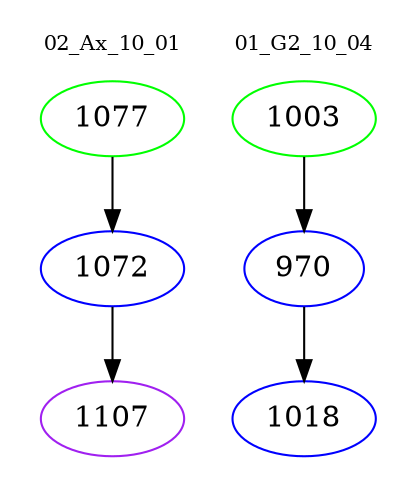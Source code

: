 digraph{
subgraph cluster_0 {
color = white
label = "02_Ax_10_01";
fontsize=10;
T0_1077 [label="1077", color="green"]
T0_1077 -> T0_1072 [color="black"]
T0_1072 [label="1072", color="blue"]
T0_1072 -> T0_1107 [color="black"]
T0_1107 [label="1107", color="purple"]
}
subgraph cluster_1 {
color = white
label = "01_G2_10_04";
fontsize=10;
T1_1003 [label="1003", color="green"]
T1_1003 -> T1_970 [color="black"]
T1_970 [label="970", color="blue"]
T1_970 -> T1_1018 [color="black"]
T1_1018 [label="1018", color="blue"]
}
}
